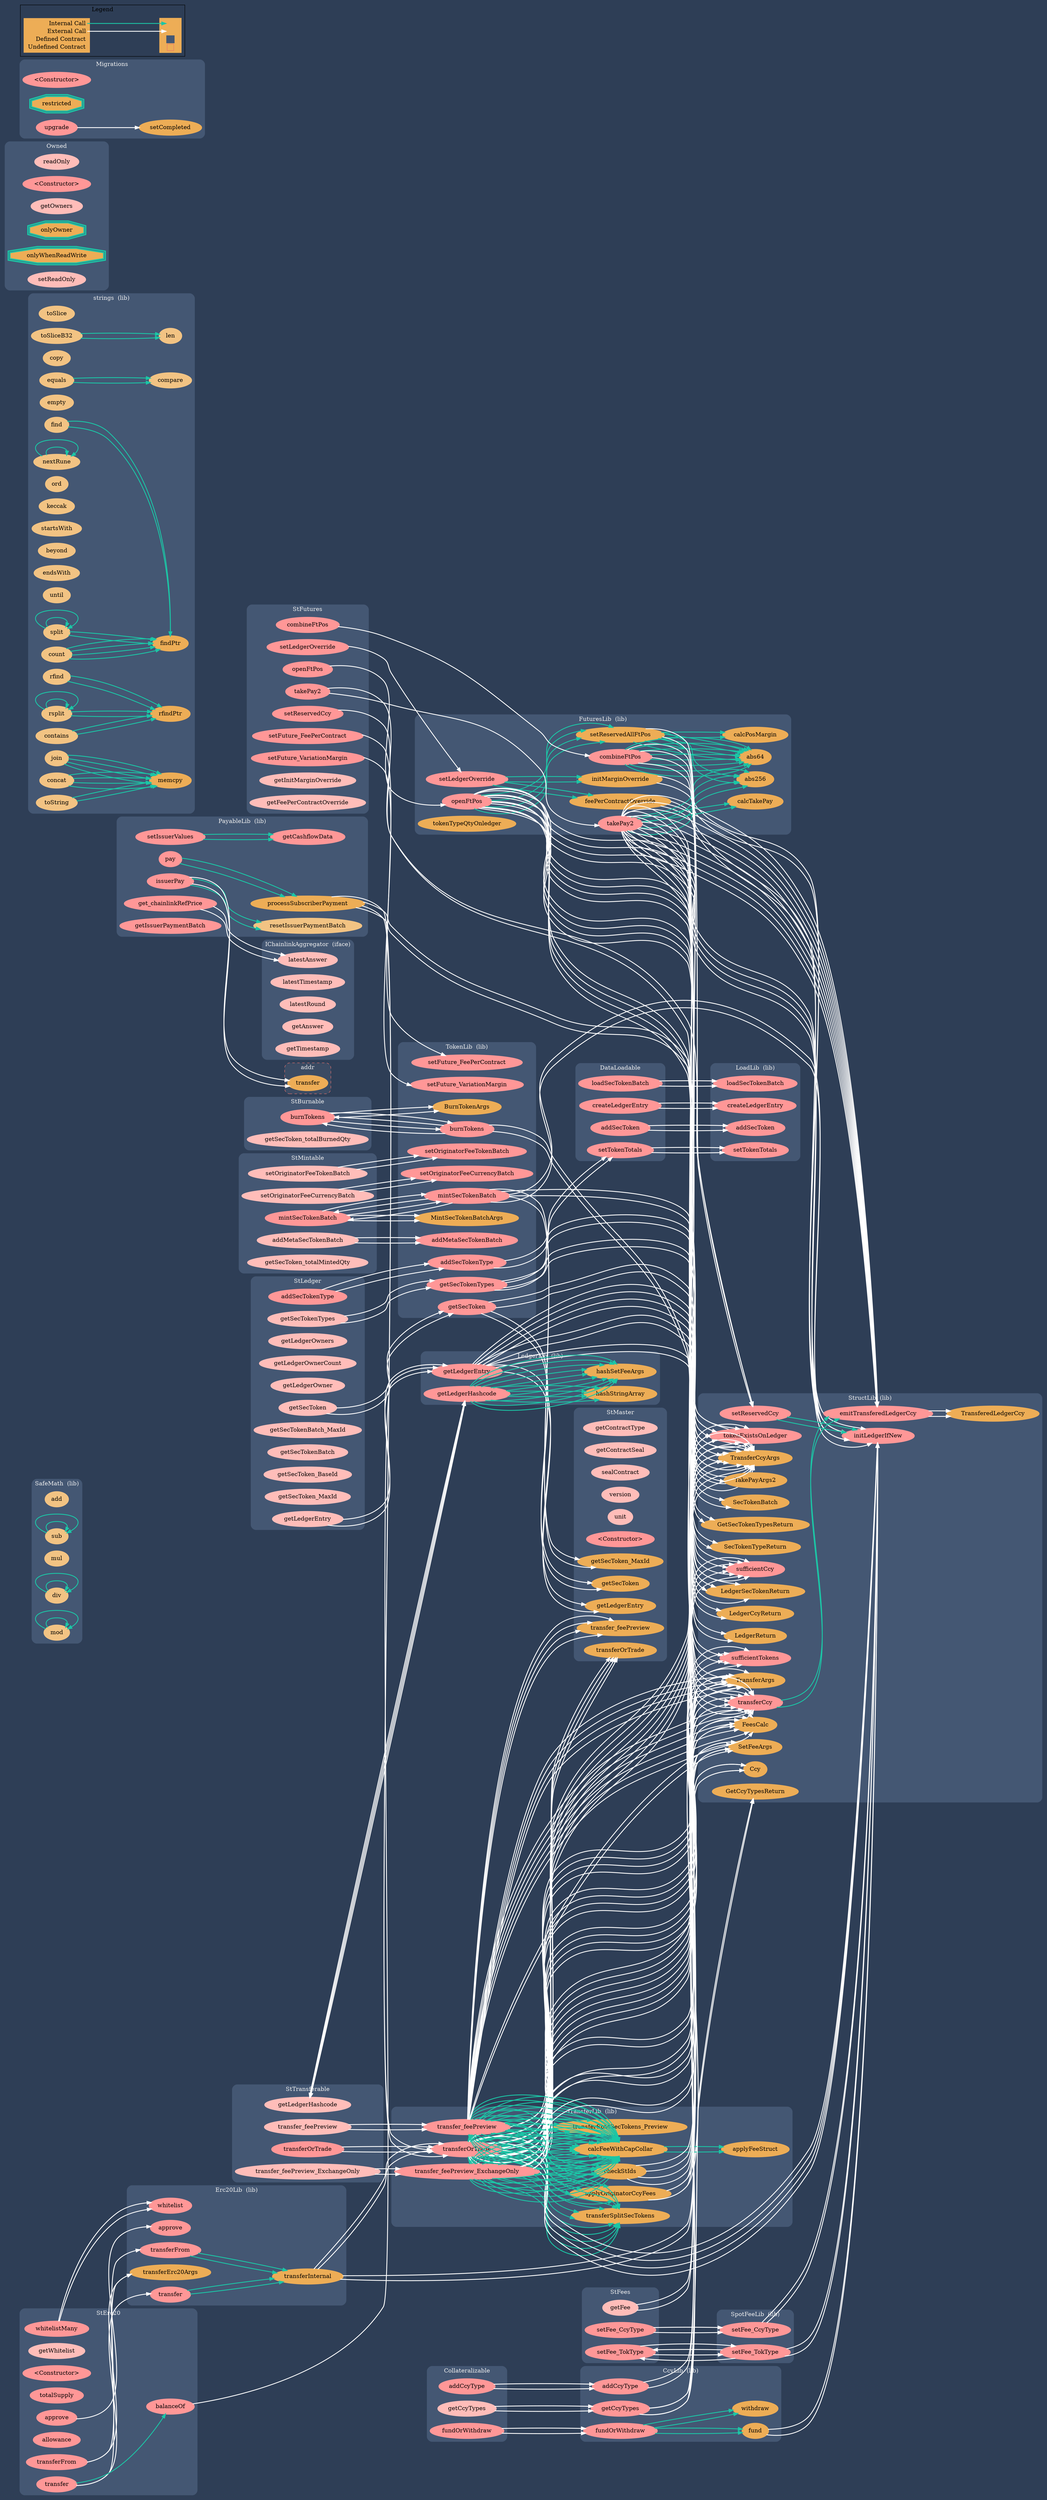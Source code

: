 digraph G {
  graph [ ratio = "auto", page = "100", compound =true, bgcolor = "#2e3e56" ];
  node [ style = "filled", fillcolor = "#edad56", color = "#edad56", penwidth =3 ];
  edge [ color = "#fcfcfc", penwidth =2, fontname = "helvetica Neue Ultra Light" ];
subgraph "clusterFuturesLib" {
  graph [ label = "FuturesLib  (lib)", color = "#445773", fontcolor = "#f0f0f0", style = "rounded", bgcolor = "#445773" ];
  "FuturesLib.setLedgerOverride" [ label = "setLedgerOverride", color = "#FF9797", fillcolor = "#FF9797" ];
  "FuturesLib.initMarginOverride" [ label = "initMarginOverride", color = "#edad56", fillcolor = "#edad56" ];
  "FuturesLib.feePerContractOverride" [ label = "feePerContractOverride", color = "#edad56", fillcolor = "#edad56" ];
  "FuturesLib.openFtPos" [ label = "openFtPos", color = "#FF9797", fillcolor = "#FF9797" ];
  "FuturesLib.takePay2" [ label = "takePay2", color = "#FF9797", fillcolor = "#FF9797" ];
  "FuturesLib.combineFtPos" [ label = "combineFtPos", color = "#FF9797", fillcolor = "#FF9797" ];
  "FuturesLib.calcTakePay" [ label = "calcTakePay", color = "#edad56", fillcolor = "#edad56" ];
  "FuturesLib.tokenTypeQtyOnledger" [ label = "tokenTypeQtyOnledger", color = "#edad56", fillcolor = "#edad56" ];
  "FuturesLib.setReservedAllFtPos" [ label = "setReservedAllFtPos", color = "#edad56", fillcolor = "#edad56" ];
  "FuturesLib.calcPosMargin" [ label = "calcPosMargin", color = "#edad56", fillcolor = "#edad56" ];
  "FuturesLib.abs256" [ label = "abs256", color = "#edad56", fillcolor = "#edad56" ];
  "FuturesLib.abs64" [ label = "abs64", color = "#edad56", fillcolor = "#edad56" ];
}

subgraph "clusterStFutures" {
  graph [ label = "StFutures", color = "#445773", fontcolor = "#f0f0f0", style = "rounded", bgcolor = "#445773" ];
  "StFutures.setLedgerOverride" [ label = "setLedgerOverride", color = "#FF9797", fillcolor = "#FF9797" ];
  "StFutures.openFtPos" [ label = "openFtPos", color = "#FF9797", fillcolor = "#FF9797" ];
  "StFutures.takePay2" [ label = "takePay2", color = "#FF9797", fillcolor = "#FF9797" ];
  "StFutures.combineFtPos" [ label = "combineFtPos", color = "#FF9797", fillcolor = "#FF9797" ];
  "StFutures.setFuture_VariationMargin" [ label = "setFuture_VariationMargin", color = "#FF9797", fillcolor = "#FF9797" ];
  "StFutures.setFuture_FeePerContract" [ label = "setFuture_FeePerContract", color = "#FF9797", fillcolor = "#FF9797" ];
  "StFutures.setReservedCcy" [ label = "setReservedCcy", color = "#FF9797", fillcolor = "#FF9797" ];
  "StFutures.getInitMarginOverride" [ label = "getInitMarginOverride", color = "#ffbdb9", fillcolor = "#ffbdb9" ];
  "StFutures.getFeePerContractOverride" [ label = "getFeePerContractOverride", color = "#ffbdb9", fillcolor = "#ffbdb9" ];
}

subgraph "clusterLoadLib" {
  graph [ label = "LoadLib  (lib)", color = "#445773", fontcolor = "#f0f0f0", style = "rounded", bgcolor = "#445773" ];
  "LoadLib.loadSecTokenBatch" [ label = "loadSecTokenBatch", color = "#FF9797", fillcolor = "#FF9797" ];
  "LoadLib.createLedgerEntry" [ label = "createLedgerEntry", color = "#FF9797", fillcolor = "#FF9797" ];
  "LoadLib.addSecToken" [ label = "addSecToken", color = "#FF9797", fillcolor = "#FF9797" ];
  "LoadLib.setTokenTotals" [ label = "setTokenTotals", color = "#FF9797", fillcolor = "#FF9797" ];
}

subgraph "clusterDataLoadable" {
  graph [ label = "DataLoadable", color = "#445773", fontcolor = "#f0f0f0", style = "rounded", bgcolor = "#445773" ];
  "DataLoadable.loadSecTokenBatch" [ label = "loadSecTokenBatch", color = "#FF9797", fillcolor = "#FF9797" ];
  "DataLoadable.createLedgerEntry" [ label = "createLedgerEntry", color = "#FF9797", fillcolor = "#FF9797" ];
  "DataLoadable.addSecToken" [ label = "addSecToken", color = "#FF9797", fillcolor = "#FF9797" ];
  "DataLoadable.setTokenTotals" [ label = "setTokenTotals", color = "#FF9797", fillcolor = "#FF9797" ];
}

subgraph "clusterSafeMath" {
  graph [ label = "SafeMath  (lib)", color = "#445773", fontcolor = "#f0f0f0", style = "rounded", bgcolor = "#445773" ];
  "SafeMath.add" [ label = "add", color = "#f2c383", fillcolor = "#f2c383" ];
  "SafeMath.sub" [ label = "sub", color = "#f2c383", fillcolor = "#f2c383" ];
  "SafeMath.mul" [ label = "mul", color = "#f2c383", fillcolor = "#f2c383" ];
  "SafeMath.div" [ label = "div", color = "#f2c383", fillcolor = "#f2c383" ];
  "SafeMath.mod" [ label = "mod", color = "#f2c383", fillcolor = "#f2c383" ];
}

subgraph "clusterIChainlinkAggregator" {
  graph [ label = "IChainlinkAggregator  (iface)", color = "#445773", fontcolor = "#f0f0f0", style = "rounded", bgcolor = "#445773" ];
  "IChainlinkAggregator.latestAnswer" [ label = "latestAnswer", color = "#ffbdb9", fillcolor = "#ffbdb9" ];
  "IChainlinkAggregator.latestTimestamp" [ label = "latestTimestamp", color = "#ffbdb9", fillcolor = "#ffbdb9" ];
  "IChainlinkAggregator.latestRound" [ label = "latestRound", color = "#ffbdb9", fillcolor = "#ffbdb9" ];
  "IChainlinkAggregator.getAnswer" [ label = "getAnswer", color = "#ffbdb9", fillcolor = "#ffbdb9" ];
  "IChainlinkAggregator.getTimestamp" [ label = "getTimestamp", color = "#ffbdb9", fillcolor = "#ffbdb9" ];
}

subgraph "clusterPayableLib" {
  graph [ label = "PayableLib  (lib)", color = "#445773", fontcolor = "#f0f0f0", style = "rounded", bgcolor = "#445773" ];
  "PayableLib.get_chainlinkRefPrice" [ label = "get_chainlinkRefPrice", color = "#FF9797", fillcolor = "#FF9797" ];
  "PayableLib.setIssuerValues" [ label = "setIssuerValues", color = "#FF9797", fillcolor = "#FF9797" ];
  "PayableLib.pay" [ label = "pay", color = "#FF9797", fillcolor = "#FF9797" ];
  "PayableLib.processSubscriberPayment" [ label = "processSubscriberPayment", color = "#edad56", fillcolor = "#edad56" ];
  "PayableLib.issuerPay" [ label = "issuerPay", color = "#FF9797", fillcolor = "#FF9797" ];
  "PayableLib.resetIssuerPaymentBatch" [ label = "resetIssuerPaymentBatch", color = "#f2c383", fillcolor = "#f2c383" ];
  "PayableLib.getCashflowData" [ label = "getCashflowData", color = "#FF9797", fillcolor = "#FF9797" ];
  "PayableLib.getIssuerPaymentBatch" [ label = "getIssuerPaymentBatch", color = "#FF9797", fillcolor = "#FF9797" ];
}

subgraph "clusterStPayable" {
  graph [ label = "StPayable", color = "#445773", fontcolor = "#f0f0f0", style = "rounded", bgcolor = "#445773" ];
}

subgraph "clusterErc20Lib" {
  graph [ label = "Erc20Lib  (lib)", color = "#445773", fontcolor = "#f0f0f0", style = "rounded", bgcolor = "#445773" ];
  "Erc20Lib.whitelist" [ label = "whitelist", color = "#FF9797", fillcolor = "#FF9797" ];
  "Erc20Lib.transfer" [ label = "transfer", color = "#FF9797", fillcolor = "#FF9797" ];
  "Erc20Lib.approve" [ label = "approve", color = "#FF9797", fillcolor = "#FF9797" ];
  "Erc20Lib.transferFrom" [ label = "transferFrom", color = "#FF9797", fillcolor = "#FF9797" ];
  "Erc20Lib.transferInternal" [ label = "transferInternal", color = "#edad56", fillcolor = "#edad56" ];
  "Erc20Lib.transferErc20Args" [ label = "transferErc20Args" ];
}

subgraph "clusterTransferLib" {
  graph [ label = "TransferLib  (lib)", color = "#445773", fontcolor = "#f0f0f0", style = "rounded", bgcolor = "#445773" ];
  "TransferLib.transferOrTrade" [ label = "transferOrTrade", color = "#FF9797", fillcolor = "#FF9797" ];
  "TransferLib.transfer_feePreview" [ label = "transfer_feePreview", color = "#FF9797", fillcolor = "#FF9797" ];
  "TransferLib.transfer_feePreview_ExchangeOnly" [ label = "transfer_feePreview_ExchangeOnly", color = "#FF9797", fillcolor = "#FF9797" ];
  "TransferLib.applyOriginatorCcyFees" [ label = "applyOriginatorCcyFees", color = "#edad56", fillcolor = "#edad56" ];
  "TransferLib.transferSplitSecTokens" [ label = "transferSplitSecTokens", color = "#edad56", fillcolor = "#edad56" ];
  "TransferLib.transferSplitSecTokens_Preview" [ label = "transferSplitSecTokens_Preview", color = "#edad56", fillcolor = "#edad56" ];
  "TransferLib.calcFeeWithCapCollar" [ label = "calcFeeWithCapCollar", color = "#edad56", fillcolor = "#edad56" ];
  "TransferLib.applyFeeStruct" [ label = "applyFeeStruct", color = "#edad56", fillcolor = "#edad56" ];
  "TransferLib.checkStIds" [ label = "checkStIds", color = "#edad56", fillcolor = "#edad56" ];
}

subgraph "clusterStErc20" {
  graph [ label = "StErc20", color = "#445773", fontcolor = "#f0f0f0", style = "rounded", bgcolor = "#445773" ];
  "StErc20.whitelistMany" [ label = "whitelistMany", color = "#FF9797", fillcolor = "#FF9797" ];
  "StErc20.getWhitelist" [ label = "getWhitelist", color = "#ffbdb9", fillcolor = "#ffbdb9" ];
  "StErc20.<Constructor>" [ label = "<Constructor>", color = "#FF9797", fillcolor = "#FF9797" ];
  "StErc20.totalSupply" [ label = "totalSupply", color = "#FF9797", fillcolor = "#FF9797" ];
  "StErc20.balanceOf" [ label = "balanceOf", color = "#FF9797", fillcolor = "#FF9797" ];
  "StErc20.transfer" [ label = "transfer", color = "#FF9797", fillcolor = "#FF9797" ];
  "StErc20.allowance" [ label = "allowance", color = "#FF9797", fillcolor = "#FF9797" ];
  "StErc20.approve" [ label = "approve", color = "#FF9797", fillcolor = "#FF9797" ];
  "StErc20.transferFrom" [ label = "transferFrom", color = "#FF9797", fillcolor = "#FF9797" ];
}

subgraph "clusterStFees" {
  graph [ label = "StFees", color = "#445773", fontcolor = "#f0f0f0", style = "rounded", bgcolor = "#445773" ];
  "StFees.getFee" [ label = "getFee", color = "#ffbdb9", fillcolor = "#ffbdb9" ];
  "StFees.setFee_TokType" [ label = "setFee_TokType", color = "#FF9797", fillcolor = "#FF9797" ];
  "StFees.setFee_CcyType" [ label = "setFee_CcyType", color = "#FF9797", fillcolor = "#FF9797" ];
}

subgraph "clusterStTransferable" {
  graph [ label = "StTransferable", color = "#445773", fontcolor = "#f0f0f0", style = "rounded", bgcolor = "#445773" ];
  "StTransferable.getLedgerHashcode" [ label = "getLedgerHashcode", color = "#ffbdb9", fillcolor = "#ffbdb9" ];
  "StTransferable.transferOrTrade" [ label = "transferOrTrade", color = "#FF9797", fillcolor = "#FF9797" ];
  "StTransferable.transfer_feePreview_ExchangeOnly" [ label = "transfer_feePreview_ExchangeOnly", color = "#ffbdb9", fillcolor = "#ffbdb9" ];
  "StTransferable.transfer_feePreview" [ label = "transfer_feePreview", color = "#ffbdb9", fillcolor = "#ffbdb9" ];
}

subgraph "clusterStBurnable" {
  graph [ label = "StBurnable", color = "#445773", fontcolor = "#f0f0f0", style = "rounded", bgcolor = "#445773" ];
  "StBurnable.burnTokens" [ label = "burnTokens", color = "#FF9797", fillcolor = "#FF9797" ];
  "StBurnable.getSecToken_totalBurnedQty" [ label = "getSecToken_totalBurnedQty", color = "#ffbdb9", fillcolor = "#ffbdb9" ];
}

subgraph "clusterStMintable" {
  graph [ label = "StMintable", color = "#445773", fontcolor = "#f0f0f0", style = "rounded", bgcolor = "#445773" ];
  "StMintable.mintSecTokenBatch" [ label = "mintSecTokenBatch", color = "#FF9797", fillcolor = "#FF9797" ];
  "StMintable.addMetaSecTokenBatch" [ label = "addMetaSecTokenBatch", color = "#ffbdb9", fillcolor = "#ffbdb9" ];
  "StMintable.setOriginatorFeeTokenBatch" [ label = "setOriginatorFeeTokenBatch", color = "#ffbdb9", fillcolor = "#ffbdb9" ];
  "StMintable.setOriginatorFeeCurrencyBatch" [ label = "setOriginatorFeeCurrencyBatch", color = "#ffbdb9", fillcolor = "#ffbdb9" ];
  "StMintable.getSecToken_totalMintedQty" [ label = "getSecToken_totalMintedQty", color = "#ffbdb9", fillcolor = "#ffbdb9" ];
}

subgraph "clusterCcyLib" {
  graph [ label = "CcyLib  (lib)", color = "#445773", fontcolor = "#f0f0f0", style = "rounded", bgcolor = "#445773" ];
  "CcyLib.addCcyType" [ label = "addCcyType", color = "#FF9797", fillcolor = "#FF9797" ];
  "CcyLib.getCcyTypes" [ label = "getCcyTypes", color = "#FF9797", fillcolor = "#FF9797" ];
  "CcyLib.fundOrWithdraw" [ label = "fundOrWithdraw", color = "#FF9797", fillcolor = "#FF9797" ];
  "CcyLib.fund" [ label = "fund", color = "#edad56", fillcolor = "#edad56" ];
  "CcyLib.withdraw" [ label = "withdraw", color = "#edad56", fillcolor = "#edad56" ];
}

subgraph "clusterstrings" {
  graph [ label = "strings  (lib)", color = "#445773", fontcolor = "#f0f0f0", style = "rounded", bgcolor = "#445773" ];
  "strings.memcpy" [ label = "memcpy", color = "#edad56", fillcolor = "#edad56" ];
  "strings.toSlice" [ label = "toSlice", color = "#f2c383", fillcolor = "#f2c383" ];
  "strings.len" [ label = "len", color = "#f2c383", fillcolor = "#f2c383" ];
  "strings.toSliceB32" [ label = "toSliceB32", color = "#f2c383", fillcolor = "#f2c383" ];
  "strings.copy" [ label = "copy", color = "#f2c383", fillcolor = "#f2c383" ];
  "strings.toString" [ label = "toString", color = "#f2c383", fillcolor = "#f2c383" ];
  "strings.empty" [ label = "empty", color = "#f2c383", fillcolor = "#f2c383" ];
  "strings.compare" [ label = "compare", color = "#f2c383", fillcolor = "#f2c383" ];
  "strings.equals" [ label = "equals", color = "#f2c383", fillcolor = "#f2c383" ];
  "strings.nextRune" [ label = "nextRune", color = "#f2c383", fillcolor = "#f2c383" ];
  "strings.ord" [ label = "ord", color = "#f2c383", fillcolor = "#f2c383" ];
  "strings.keccak" [ label = "keccak", color = "#f2c383", fillcolor = "#f2c383" ];
  "strings.startsWith" [ label = "startsWith", color = "#f2c383", fillcolor = "#f2c383" ];
  "strings.beyond" [ label = "beyond", color = "#f2c383", fillcolor = "#f2c383" ];
  "strings.endsWith" [ label = "endsWith", color = "#f2c383", fillcolor = "#f2c383" ];
  "strings.until" [ label = "until", color = "#f2c383", fillcolor = "#f2c383" ];
  "strings.findPtr" [ label = "findPtr", color = "#edad56", fillcolor = "#edad56" ];
  "strings.rfindPtr" [ label = "rfindPtr", color = "#edad56", fillcolor = "#edad56" ];
  "strings.find" [ label = "find", color = "#f2c383", fillcolor = "#f2c383" ];
  "strings.rfind" [ label = "rfind", color = "#f2c383", fillcolor = "#f2c383" ];
  "strings.split" [ label = "split", color = "#f2c383", fillcolor = "#f2c383" ];
  "strings.rsplit" [ label = "rsplit", color = "#f2c383", fillcolor = "#f2c383" ];
  "strings.count" [ label = "count", color = "#f2c383", fillcolor = "#f2c383" ];
  "strings.contains" [ label = "contains", color = "#f2c383", fillcolor = "#f2c383" ];
  "strings.concat" [ label = "concat", color = "#f2c383", fillcolor = "#f2c383" ];
  "strings.join" [ label = "join", color = "#f2c383", fillcolor = "#f2c383" ];
}

subgraph "clusterSpotFeeLib" {
  graph [ label = "SpotFeeLib  (lib)", color = "#445773", fontcolor = "#f0f0f0", style = "rounded", bgcolor = "#445773" ];
  "SpotFeeLib.setFee_TokType" [ label = "setFee_TokType", color = "#FF9797", fillcolor = "#FF9797" ];
  "SpotFeeLib.setFee_CcyType" [ label = "setFee_CcyType", color = "#FF9797", fillcolor = "#FF9797" ];
}

subgraph "clusterTokenLib" {
  graph [ label = "TokenLib  (lib)", color = "#445773", fontcolor = "#f0f0f0", style = "rounded", bgcolor = "#445773" ];
  "TokenLib.addSecTokenType" [ label = "addSecTokenType", color = "#FF9797", fillcolor = "#FF9797" ];
  "TokenLib.setFuture_FeePerContract" [ label = "setFuture_FeePerContract", color = "#FF9797", fillcolor = "#FF9797" ];
  "TokenLib.setFuture_VariationMargin" [ label = "setFuture_VariationMargin", color = "#FF9797", fillcolor = "#FF9797" ];
  "TokenLib.getSecTokenTypes" [ label = "getSecTokenTypes", color = "#FF9797", fillcolor = "#FF9797" ];
  "TokenLib.mintSecTokenBatch" [ label = "mintSecTokenBatch", color = "#FF9797", fillcolor = "#FF9797" ];
  "TokenLib.burnTokens" [ label = "burnTokens", color = "#FF9797", fillcolor = "#FF9797" ];
  "TokenLib.getSecToken" [ label = "getSecToken", color = "#FF9797", fillcolor = "#FF9797" ];
  "TokenLib.addMetaSecTokenBatch" [ label = "addMetaSecTokenBatch", color = "#FF9797", fillcolor = "#FF9797" ];
  "TokenLib.setOriginatorFeeTokenBatch" [ label = "setOriginatorFeeTokenBatch", color = "#FF9797", fillcolor = "#FF9797" ];
  "TokenLib.setOriginatorFeeCurrencyBatch" [ label = "setOriginatorFeeCurrencyBatch", color = "#FF9797", fillcolor = "#FF9797" ];
  "TokenLib.BurnTokenArgs" [ label = "BurnTokenArgs" ];
  "TokenLib.MintSecTokenBatchArgs" [ label = "MintSecTokenBatchArgs" ];
}

subgraph "clusterLedgerLib" {
  graph [ label = "LedgerLib  (lib)", color = "#445773", fontcolor = "#f0f0f0", style = "rounded", bgcolor = "#445773" ];
  "LedgerLib.getLedgerEntry" [ label = "getLedgerEntry", color = "#FF9797", fillcolor = "#FF9797" ];
  "LedgerLib.getLedgerHashcode" [ label = "getLedgerHashcode", color = "#FF9797", fillcolor = "#FF9797" ];
  "LedgerLib.hashStringArray" [ label = "hashStringArray", color = "#edad56", fillcolor = "#edad56" ];
  "LedgerLib.hashSetFeeArgs" [ label = "hashSetFeeArgs", color = "#edad56", fillcolor = "#edad56" ];
}

subgraph "clusterStructLib" {
  graph [ label = "StructLib  (lib)", color = "#445773", fontcolor = "#f0f0f0", style = "rounded", bgcolor = "#445773" ];
  "StructLib.transferCcy" [ label = "transferCcy", color = "#FF9797", fillcolor = "#FF9797" ];
  "StructLib.emitTransferedLedgerCcy" [ label = "emitTransferedLedgerCcy", color = "#FF9797", fillcolor = "#FF9797" ];
  "StructLib.setReservedCcy" [ label = "setReservedCcy", color = "#FF9797", fillcolor = "#FF9797" ];
  "StructLib.initLedgerIfNew" [ label = "initLedgerIfNew", color = "#FF9797", fillcolor = "#FF9797" ];
  "StructLib.sufficientTokens" [ label = "sufficientTokens", color = "#FF9797", fillcolor = "#FF9797" ];
  "StructLib.sufficientCcy" [ label = "sufficientCcy", color = "#FF9797", fillcolor = "#FF9797" ];
  "StructLib.tokenExistsOnLedger" [ label = "tokenExistsOnLedger", color = "#FF9797", fillcolor = "#FF9797" ];
  "StructLib.TransferCcyArgs" [ label = "TransferCcyArgs" ];
  "StructLib.TakePayArgs2" [ label = "TakePayArgs2" ];
  "StructLib.TransferArgs" [ label = "TransferArgs" ];
  "StructLib.FeesCalc" [ label = "FeesCalc" ];
  "StructLib.SetFeeArgs" [ label = "SetFeeArgs" ];
  "StructLib.Ccy" [ label = "Ccy" ];
  "StructLib.GetCcyTypesReturn" [ label = "GetCcyTypesReturn" ];
  "StructLib.SecTokenTypeReturn" [ label = "SecTokenTypeReturn" ];
  "StructLib.GetSecTokenTypesReturn" [ label = "GetSecTokenTypesReturn" ];
  "StructLib.SecTokenBatch" [ label = "SecTokenBatch" ];
  "StructLib.LedgerSecTokenReturn" [ label = "LedgerSecTokenReturn" ];
  "StructLib.LedgerCcyReturn" [ label = "LedgerCcyReturn" ];
  "StructLib.LedgerReturn" [ label = "LedgerReturn" ];
  "StructLib.TransferedLedgerCcy" [ label = "TransferedLedgerCcy" ];
}

subgraph "clusterStLedger" {
  graph [ label = "StLedger", color = "#445773", fontcolor = "#f0f0f0", style = "rounded", bgcolor = "#445773" ];
  "StLedger.addSecTokenType" [ label = "addSecTokenType", color = "#FF9797", fillcolor = "#FF9797" ];
  "StLedger.getSecTokenTypes" [ label = "getSecTokenTypes", color = "#ffbdb9", fillcolor = "#ffbdb9" ];
  "StLedger.getLedgerOwners" [ label = "getLedgerOwners", color = "#ffbdb9", fillcolor = "#ffbdb9" ];
  "StLedger.getLedgerOwnerCount" [ label = "getLedgerOwnerCount", color = "#ffbdb9", fillcolor = "#ffbdb9" ];
  "StLedger.getLedgerOwner" [ label = "getLedgerOwner", color = "#ffbdb9", fillcolor = "#ffbdb9" ];
  "StLedger.getLedgerEntry" [ label = "getLedgerEntry", color = "#ffbdb9", fillcolor = "#ffbdb9" ];
  "StLedger.getSecTokenBatch_MaxId" [ label = "getSecTokenBatch_MaxId", color = "#ffbdb9", fillcolor = "#ffbdb9" ];
  "StLedger.getSecTokenBatch" [ label = "getSecTokenBatch", color = "#ffbdb9", fillcolor = "#ffbdb9" ];
  "StLedger.getSecToken_BaseId" [ label = "getSecToken_BaseId", color = "#ffbdb9", fillcolor = "#ffbdb9" ];
  "StLedger.getSecToken_MaxId" [ label = "getSecToken_MaxId", color = "#ffbdb9", fillcolor = "#ffbdb9" ];
  "StLedger.getSecToken" [ label = "getSecToken", color = "#ffbdb9", fillcolor = "#ffbdb9" ];
}

subgraph "clusterOwned" {
  graph [ label = "Owned", color = "#445773", fontcolor = "#f0f0f0", style = "rounded", bgcolor = "#445773" ];
  "Owned.readOnly" [ label = "readOnly", color = "#ffbdb9", fillcolor = "#ffbdb9" ];
  "Owned.<Constructor>" [ label = "<Constructor>", color = "#FF9797", fillcolor = "#FF9797" ];
  "Owned.getOwners" [ label = "getOwners", color = "#ffbdb9", fillcolor = "#ffbdb9" ];
  "Owned.onlyOwner" [ label = "onlyOwner", color = "#1bc6a6", shape =doubleoctagon ];
  "Owned.onlyWhenReadWrite" [ label = "onlyWhenReadWrite", color = "#1bc6a6", shape =doubleoctagon ];
  "Owned.setReadOnly" [ label = "setReadOnly", color = "#ffbdb9", fillcolor = "#ffbdb9" ];
}

subgraph "clusterCollateralizable" {
  graph [ label = "Collateralizable", color = "#445773", fontcolor = "#f0f0f0", style = "rounded", bgcolor = "#445773" ];
  "Collateralizable.addCcyType" [ label = "addCcyType", color = "#FF9797", fillcolor = "#FF9797" ];
  "Collateralizable.getCcyTypes" [ label = "getCcyTypes", color = "#ffbdb9", fillcolor = "#ffbdb9" ];
  "Collateralizable.fundOrWithdraw" [ label = "fundOrWithdraw", color = "#FF9797", fillcolor = "#FF9797" ];
}

subgraph "clusterStMaster" {
  graph [ label = "StMaster", color = "#445773", fontcolor = "#f0f0f0", style = "rounded", bgcolor = "#445773" ];
  "StMaster.getContractType" [ label = "getContractType", color = "#ffbdb9", fillcolor = "#ffbdb9" ];
  "StMaster.getContractSeal" [ label = "getContractSeal", color = "#ffbdb9", fillcolor = "#ffbdb9" ];
  "StMaster.sealContract" [ label = "sealContract", color = "#ffbdb9", fillcolor = "#ffbdb9" ];
  "StMaster.version" [ label = "version", color = "#ffbdb9", fillcolor = "#ffbdb9" ];
  "StMaster.unit" [ label = "unit", color = "#ffbdb9", fillcolor = "#ffbdb9" ];
  "StMaster.<Constructor>" [ label = "<Constructor>", color = "#FF9797", fillcolor = "#FF9797" ];
  "StMaster.transferOrTrade" [ label = "transferOrTrade" ];
  "StMaster.transfer_feePreview" [ label = "transfer_feePreview" ];
  "StMaster.getSecToken_MaxId" [ label = "getSecToken_MaxId" ];
  "StMaster.getSecToken" [ label = "getSecToken" ];
  "StMaster.getLedgerEntry" [ label = "getLedgerEntry" ];
}

subgraph "clusterMigrations" {
  graph [ label = "Migrations", color = "#445773", fontcolor = "#f0f0f0", style = "rounded", bgcolor = "#445773" ];
  "Migrations.<Constructor>" [ label = "<Constructor>", color = "#FF9797", fillcolor = "#FF9797" ];
  "Migrations.restricted" [ label = "restricted", color = "#1bc6a6", shape =doubleoctagon ];
  "Migrations.setCompleted" [ label = "setCompleted" ];
  "Migrations.upgrade" [ label = "upgrade", color = "#FF9797", fillcolor = "#FF9797" ];
}

subgraph "clusteraddr" {
  graph [ label = "addr", color = "#e8726d", fontcolor = "#f0f0f0", style = "rounded,dashed", bgcolor = "#3b4b63" ];
  "addr.transfer" [ label = "transfer" ];
}

  "FuturesLib.setLedgerOverride";
  "FuturesLib.initMarginOverride";
  "FuturesLib.feePerContractOverride";
  "StructLib.initLedgerIfNew";
  "FuturesLib.openFtPos";
  "StructLib.sufficientCcy";
  "StructLib.transferCcy";
  "StructLib.TransferCcyArgs";
  "FuturesLib.setReservedAllFtPos";
  "FuturesLib.takePay2";
  "FuturesLib.calcTakePay";
  "FuturesLib.abs256";
  "StructLib.emitTransferedLedgerCcy";
  "FuturesLib.combineFtPos";
  "StructLib.tokenExistsOnLedger";
  "FuturesLib.abs64";
  "FuturesLib.calcPosMargin";
  "StructLib.setReservedCcy";
  "StFutures.setLedgerOverride";
  "StFutures.openFtPos";
  "StFutures.takePay2";
  "StructLib.TakePayArgs2";
  "StFutures.combineFtPos";
  "StFutures.setFuture_VariationMargin";
  "TokenLib.setFuture_VariationMargin";
  "StFutures.setFuture_FeePerContract";
  "TokenLib.setFuture_FeePerContract";
  "StFutures.setReservedCcy";
  "DataLoadable.loadSecTokenBatch";
  "LoadLib.loadSecTokenBatch";
  "DataLoadable.createLedgerEntry";
  "LoadLib.createLedgerEntry";
  "DataLoadable.addSecToken";
  "LoadLib.addSecToken";
  "DataLoadable.setTokenTotals";
  "LoadLib.setTokenTotals";
  "SafeMath.sub";
  "SafeMath.div";
  "SafeMath.mod";
  "PayableLib.get_chainlinkRefPrice";
  "IChainlinkAggregator.latestAnswer";
  "PayableLib.setIssuerValues";
  "PayableLib.getCashflowData";
  "PayableLib.pay";
  "PayableLib.processSubscriberPayment";
  "StructLib.TransferArgs";
  "TransferLib.transferOrTrade";
  "PayableLib.issuerPay";
  "addr.transfer";
  "PayableLib.resetIssuerPaymentBatch";
  "Erc20Lib.transfer";
  "Erc20Lib.transferInternal";
  "Erc20Lib.transferFrom";
  "StMaster.transferOrTrade";
  "TransferLib.checkStIds";
  "StructLib.FeesCalc";
  "TransferLib.calcFeeWithCapCollar";
  "StructLib.SetFeeArgs";
  "TransferLib.transferSplitSecTokens_Preview";
  "StructLib.sufficientTokens";
  "TransferLib.applyOriginatorCcyFees";
  "TransferLib.transferSplitSecTokens";
  "TransferLib.transfer_feePreview";
  "StMaster.transfer_feePreview";
  "TransferLib.transfer_feePreview_ExchangeOnly";
  "TransferLib.applyFeeStruct";
  "StErc20.whitelistMany";
  "Erc20Lib.whitelist";
  "StErc20.balanceOf";
  "LedgerLib.getLedgerEntry";
  "StErc20.transfer";
  "Erc20Lib.transferErc20Args";
  "StErc20.approve";
  "Erc20Lib.approve";
  "StErc20.transferFrom";
  "StFees.getFee";
  "StFees.setFee_TokType";
  "SpotFeeLib.setFee_TokType";
  "StFees.setFee_CcyType";
  "SpotFeeLib.setFee_CcyType";
  "StTransferable.getLedgerHashcode";
  "LedgerLib.getLedgerHashcode";
  "StTransferable.transferOrTrade";
  "StTransferable.transfer_feePreview_ExchangeOnly";
  "StTransferable.transfer_feePreview";
  "StBurnable.burnTokens";
  "TokenLib.burnTokens";
  "TokenLib.BurnTokenArgs";
  "StMintable.mintSecTokenBatch";
  "TokenLib.MintSecTokenBatchArgs";
  "TokenLib.mintSecTokenBatch";
  "StMintable.addMetaSecTokenBatch";
  "TokenLib.addMetaSecTokenBatch";
  "StMintable.setOriginatorFeeTokenBatch";
  "TokenLib.setOriginatorFeeTokenBatch";
  "StMintable.setOriginatorFeeCurrencyBatch";
  "TokenLib.setOriginatorFeeCurrencyBatch";
  "CcyLib.addCcyType";
  "StructLib.Ccy";
  "CcyLib.getCcyTypes";
  "StructLib.GetCcyTypesReturn";
  "CcyLib.fundOrWithdraw";
  "CcyLib.fund";
  "CcyLib.withdraw";
  "strings.toSliceB32";
  "strings.len";
  "strings.toString";
  "strings.memcpy";
  "strings.equals";
  "strings.compare";
  "strings.nextRune";
  "strings.find";
  "strings.findPtr";
  "strings.rfind";
  "strings.rfindPtr";
  "strings.split";
  "strings.rsplit";
  "strings.count";
  "strings.contains";
  "strings.concat";
  "strings.join";
  "TokenLib.addSecTokenType";
  "TokenLib.getSecTokenTypes";
  "StructLib.SecTokenTypeReturn";
  "StructLib.GetSecTokenTypesReturn";
  "StructLib.SecTokenBatch";
  "StMaster.getSecToken_MaxId";
  "TokenLib.getSecToken";
  "StMaster.getSecToken";
  "StructLib.LedgerSecTokenReturn";
  "StMaster.getLedgerEntry";
  "StructLib.LedgerCcyReturn";
  "StructLib.LedgerReturn";
  "LedgerLib.hashSetFeeArgs";
  "LedgerLib.hashStringArray";
  "StructLib.TransferedLedgerCcy";
  "StLedger.addSecTokenType";
  "StLedger.getSecTokenTypes";
  "StLedger.getLedgerEntry";
  "StLedger.getSecToken";
  "Collateralizable.addCcyType";
  "Collateralizable.getCcyTypes";
  "Collateralizable.fundOrWithdraw";
  "Migrations.upgrade";
  "Migrations.setCompleted";
  "FuturesLib.setLedgerOverride" -> "FuturesLib.initMarginOverride" [ color = "#1bc6a6" ];
  "FuturesLib.setLedgerOverride" -> "FuturesLib.feePerContractOverride" [ color = "#1bc6a6" ];
  "FuturesLib.initMarginOverride" -> "StructLib.initLedgerIfNew" [ color = "white" ];
  "FuturesLib.feePerContractOverride" -> "StructLib.initLedgerIfNew" [ color = "white" ];
  "FuturesLib.openFtPos" -> "StructLib.sufficientCcy" [ color = "white" ];
  "FuturesLib.openFtPos" -> "StructLib.sufficientCcy" [ color = "white" ];
  "FuturesLib.openFtPos" -> "StructLib.transferCcy" [ color = "white" ];
  "FuturesLib.openFtPos" -> "StructLib.TransferCcyArgs" [ color = "white" ];
  "FuturesLib.openFtPos" -> "StructLib.transferCcy" [ color = "white" ];
  "FuturesLib.openFtPos" -> "StructLib.TransferCcyArgs" [ color = "white" ];
  "FuturesLib.openFtPos" -> "StructLib.initLedgerIfNew" [ color = "white" ];
  "FuturesLib.openFtPos" -> "StructLib.initLedgerIfNew" [ color = "white" ];
  "FuturesLib.openFtPos" -> "FuturesLib.setReservedAllFtPos" [ color = "#1bc6a6" ];
  "FuturesLib.openFtPos" -> "FuturesLib.setReservedAllFtPos" [ color = "#1bc6a6" ];
  "FuturesLib.takePay2" -> "FuturesLib.calcTakePay" [ color = "#1bc6a6" ];
  "FuturesLib.takePay2" -> "FuturesLib.abs256" [ color = "#1bc6a6" ];
  "FuturesLib.takePay2" -> "StructLib.emitTransferedLedgerCcy" [ color = "white" ];
  "FuturesLib.takePay2" -> "StructLib.TransferCcyArgs" [ color = "white" ];
  "FuturesLib.takePay2" -> "StructLib.emitTransferedLedgerCcy" [ color = "white" ];
  "FuturesLib.takePay2" -> "StructLib.TransferCcyArgs" [ color = "white" ];
  "FuturesLib.takePay2" -> "FuturesLib.abs256" [ color = "#1bc6a6" ];
  "FuturesLib.takePay2" -> "StructLib.emitTransferedLedgerCcy" [ color = "white" ];
  "FuturesLib.takePay2" -> "StructLib.TransferCcyArgs" [ color = "white" ];
  "FuturesLib.takePay2" -> "StructLib.emitTransferedLedgerCcy" [ color = "white" ];
  "FuturesLib.takePay2" -> "StructLib.TransferCcyArgs" [ color = "white" ];
  "FuturesLib.takePay2" -> "StructLib.emitTransferedLedgerCcy" [ color = "white" ];
  "FuturesLib.takePay2" -> "StructLib.TransferCcyArgs" [ color = "white" ];
  "FuturesLib.combineFtPos" -> "StructLib.tokenExistsOnLedger" [ color = "white" ];
  "FuturesLib.combineFtPos" -> "FuturesLib.abs64" [ color = "#1bc6a6" ];
  "FuturesLib.combineFtPos" -> "FuturesLib.abs64" [ color = "#1bc6a6" ];
  "FuturesLib.combineFtPos" -> "StructLib.tokenExistsOnLedger" [ color = "white" ];
  "FuturesLib.combineFtPos" -> "FuturesLib.abs64" [ color = "#1bc6a6" ];
  "FuturesLib.combineFtPos" -> "FuturesLib.abs64" [ color = "#1bc6a6" ];
  "FuturesLib.setReservedAllFtPos" -> "FuturesLib.abs64" [ color = "#1bc6a6" ];
  "FuturesLib.setReservedAllFtPos" -> "FuturesLib.abs64" [ color = "#1bc6a6" ];
  "FuturesLib.setReservedAllFtPos" -> "FuturesLib.calcPosMargin" [ color = "#1bc6a6" ];
  "FuturesLib.setReservedAllFtPos" -> "FuturesLib.abs256" [ color = "#1bc6a6" ];
  "FuturesLib.setReservedAllFtPos" -> "StructLib.setReservedCcy" [ color = "white" ];
  "StFutures.setLedgerOverride" -> "FuturesLib.setLedgerOverride" [ color = "white" ];
  "StFutures.openFtPos" -> "FuturesLib.openFtPos" [ color = "white" ];
  "StFutures.takePay2" -> "FuturesLib.takePay2" [ color = "white" ];
  "StFutures.takePay2" -> "StructLib.TakePayArgs2" [ color = "white" ];
  "StFutures.combineFtPos" -> "FuturesLib.combineFtPos" [ color = "white" ];
  "StFutures.setFuture_VariationMargin" -> "TokenLib.setFuture_VariationMargin" [ color = "white" ];
  "StFutures.setFuture_FeePerContract" -> "TokenLib.setFuture_FeePerContract" [ color = "white" ];
  "StFutures.setReservedCcy" -> "StructLib.setReservedCcy" [ color = "white" ];
  "DataLoadable.loadSecTokenBatch" -> "LoadLib.loadSecTokenBatch" [ color = "white" ];
  "DataLoadable.createLedgerEntry" -> "LoadLib.createLedgerEntry" [ color = "white" ];
  "DataLoadable.addSecToken" -> "LoadLib.addSecToken" [ color = "white" ];
  "DataLoadable.setTokenTotals" -> "LoadLib.setTokenTotals" [ color = "white" ];
  "SafeMath.sub" -> "SafeMath.sub" [ color = "#1bc6a6" ];
  "SafeMath.div" -> "SafeMath.div" [ color = "#1bc6a6" ];
  "SafeMath.mod" -> "SafeMath.mod" [ color = "#1bc6a6" ];
  "PayableLib.get_chainlinkRefPrice" -> "IChainlinkAggregator.latestAnswer" [ color = "white" ];
  "PayableLib.setIssuerValues" -> "PayableLib.getCashflowData" [ color = "#1bc6a6" ];
  "PayableLib.pay" -> "PayableLib.processSubscriberPayment" [ color = "#1bc6a6" ];
  "PayableLib.processSubscriberPayment" -> "StructLib.TransferArgs" [ color = "white" ];
  "PayableLib.processSubscriberPayment" -> "TransferLib.transferOrTrade" [ color = "white" ];
  "PayableLib.issuerPay" -> "addr.transfer" [ color = "white" ];
  "PayableLib.issuerPay" -> "PayableLib.resetIssuerPaymentBatch" [ color = "#1bc6a6" ];
  "Erc20Lib.transfer" -> "Erc20Lib.transferInternal" [ color = "#1bc6a6" ];
  "Erc20Lib.transferFrom" -> "Erc20Lib.transferInternal" [ color = "#1bc6a6" ];
  "Erc20Lib.transferInternal" -> "StructLib.TransferArgs" [ color = "white" ];
  "Erc20Lib.transferInternal" -> "TransferLib.transferOrTrade" [ color = "white" ];
  "TransferLib.transferOrTrade" -> "StMaster.transferOrTrade" [ color = "white" ];
  "TransferLib.transferOrTrade" -> "StructLib.TransferArgs" [ color = "white" ];
  "TransferLib.transferOrTrade" -> "StMaster.transferOrTrade" [ color = "white" ];
  "TransferLib.transferOrTrade" -> "StructLib.TransferArgs" [ color = "white" ];
  "TransferLib.transferOrTrade" -> "TransferLib.checkStIds" [ color = "#1bc6a6" ];
  "TransferLib.transferOrTrade" -> "StructLib.initLedgerIfNew" [ color = "white" ];
  "TransferLib.transferOrTrade" -> "StructLib.initLedgerIfNew" [ color = "white" ];
  "TransferLib.transferOrTrade" -> "StructLib.FeesCalc" [ color = "white" ];
  "TransferLib.transferOrTrade" -> "TransferLib.calcFeeWithCapCollar" [ color = "#1bc6a6" ];
  "TransferLib.transferOrTrade" -> "TransferLib.calcFeeWithCapCollar" [ color = "#1bc6a6" ];
  "TransferLib.transferOrTrade" -> "TransferLib.calcFeeWithCapCollar" [ color = "#1bc6a6" ];
  "TransferLib.transferOrTrade" -> "TransferLib.calcFeeWithCapCollar" [ color = "#1bc6a6" ];
  "TransferLib.transferOrTrade" -> "StructLib.SetFeeArgs" [ color = "white" ];
  "TransferLib.transferOrTrade" -> "TransferLib.calcFeeWithCapCollar" [ color = "#1bc6a6" ];
  "TransferLib.transferOrTrade" -> "TransferLib.calcFeeWithCapCollar" [ color = "#1bc6a6" ];
  "TransferLib.transferOrTrade" -> "TransferLib.transferSplitSecTokens_Preview" [ color = "#1bc6a6" ];
  "TransferLib.transferOrTrade" -> "TransferLib.calcFeeWithCapCollar" [ color = "#1bc6a6" ];
  "TransferLib.transferOrTrade" -> "TransferLib.transferSplitSecTokens_Preview" [ color = "#1bc6a6" ];
  "TransferLib.transferOrTrade" -> "TransferLib.calcFeeWithCapCollar" [ color = "#1bc6a6" ];
  "TransferLib.transferOrTrade" -> "StructLib.sufficientCcy" [ color = "white" ];
  "TransferLib.transferOrTrade" -> "StructLib.sufficientCcy" [ color = "white" ];
  "TransferLib.transferOrTrade" -> "StructLib.sufficientTokens" [ color = "white" ];
  "TransferLib.transferOrTrade" -> "StructLib.sufficientTokens" [ color = "white" ];
  "TransferLib.transferOrTrade" -> "StructLib.transferCcy" [ color = "white" ];
  "TransferLib.transferOrTrade" -> "StructLib.TransferCcyArgs" [ color = "white" ];
  "TransferLib.transferOrTrade" -> "StructLib.transferCcy" [ color = "white" ];
  "TransferLib.transferOrTrade" -> "StructLib.TransferCcyArgs" [ color = "white" ];
  "TransferLib.transferOrTrade" -> "StructLib.transferCcy" [ color = "white" ];
  "TransferLib.transferOrTrade" -> "StructLib.TransferCcyArgs" [ color = "white" ];
  "TransferLib.transferOrTrade" -> "StructLib.transferCcy" [ color = "white" ];
  "TransferLib.transferOrTrade" -> "StructLib.TransferCcyArgs" [ color = "white" ];
  "TransferLib.transferOrTrade" -> "TransferLib.applyOriginatorCcyFees" [ color = "#1bc6a6" ];
  "TransferLib.transferOrTrade" -> "TransferLib.applyOriginatorCcyFees" [ color = "#1bc6a6" ];
  "TransferLib.transferOrTrade" -> "TransferLib.transferSplitSecTokens" [ color = "#1bc6a6" ];
  "TransferLib.transferOrTrade" -> "TransferLib.calcFeeWithCapCollar" [ color = "#1bc6a6" ];
  "TransferLib.transferOrTrade" -> "TransferLib.transferSplitSecTokens" [ color = "#1bc6a6" ];
  "TransferLib.transferOrTrade" -> "TransferLib.transferSplitSecTokens" [ color = "#1bc6a6" ];
  "TransferLib.transferOrTrade" -> "TransferLib.transferSplitSecTokens" [ color = "#1bc6a6" ];
  "TransferLib.transferOrTrade" -> "TransferLib.calcFeeWithCapCollar" [ color = "#1bc6a6" ];
  "TransferLib.transferOrTrade" -> "TransferLib.transferSplitSecTokens" [ color = "#1bc6a6" ];
  "TransferLib.transferOrTrade" -> "TransferLib.transferSplitSecTokens" [ color = "#1bc6a6" ];
  "TransferLib.transfer_feePreview" -> "TransferLib.checkStIds" [ color = "#1bc6a6" ];
  "TransferLib.transfer_feePreview" -> "StructLib.FeesCalc" [ color = "white" ];
  "TransferLib.transfer_feePreview" -> "TransferLib.calcFeeWithCapCollar" [ color = "#1bc6a6" ];
  "TransferLib.transfer_feePreview" -> "TransferLib.calcFeeWithCapCollar" [ color = "#1bc6a6" ];
  "TransferLib.transfer_feePreview" -> "TransferLib.calcFeeWithCapCollar" [ color = "#1bc6a6" ];
  "TransferLib.transfer_feePreview" -> "TransferLib.calcFeeWithCapCollar" [ color = "#1bc6a6" ];
  "TransferLib.transfer_feePreview" -> "StructLib.SetFeeArgs" [ color = "white" ];
  "TransferLib.transfer_feePreview" -> "TransferLib.calcFeeWithCapCollar" [ color = "#1bc6a6" ];
  "TransferLib.transfer_feePreview" -> "TransferLib.calcFeeWithCapCollar" [ color = "#1bc6a6" ];
  "TransferLib.transfer_feePreview" -> "TransferLib.transferSplitSecTokens_Preview" [ color = "#1bc6a6" ];
  "TransferLib.transfer_feePreview" -> "StructLib.FeesCalc" [ color = "white" ];
  "TransferLib.transfer_feePreview" -> "TransferLib.calcFeeWithCapCollar" [ color = "#1bc6a6" ];
  "TransferLib.transfer_feePreview" -> "TransferLib.transferSplitSecTokens_Preview" [ color = "#1bc6a6" ];
  "TransferLib.transfer_feePreview" -> "StructLib.FeesCalc" [ color = "white" ];
  "TransferLib.transfer_feePreview" -> "TransferLib.calcFeeWithCapCollar" [ color = "#1bc6a6" ];
  "TransferLib.transfer_feePreview" -> "StMaster.transfer_feePreview" [ color = "white" ];
  "TransferLib.transfer_feePreview" -> "StructLib.TransferArgs" [ color = "white" ];
  "TransferLib.transfer_feePreview" -> "StMaster.transfer_feePreview" [ color = "white" ];
  "TransferLib.transfer_feePreview" -> "StructLib.TransferArgs" [ color = "white" ];
  "TransferLib.transfer_feePreview_ExchangeOnly" -> "TransferLib.checkStIds" [ color = "#1bc6a6" ];
  "TransferLib.transfer_feePreview_ExchangeOnly" -> "StructLib.FeesCalc" [ color = "white" ];
  "TransferLib.transfer_feePreview_ExchangeOnly" -> "TransferLib.calcFeeWithCapCollar" [ color = "#1bc6a6" ];
  "TransferLib.transfer_feePreview_ExchangeOnly" -> "TransferLib.calcFeeWithCapCollar" [ color = "#1bc6a6" ];
  "TransferLib.transfer_feePreview_ExchangeOnly" -> "TransferLib.calcFeeWithCapCollar" [ color = "#1bc6a6" ];
  "TransferLib.transfer_feePreview_ExchangeOnly" -> "TransferLib.calcFeeWithCapCollar" [ color = "#1bc6a6" ];
  "TransferLib.transfer_feePreview_ExchangeOnly" -> "StructLib.SetFeeArgs" [ color = "white" ];
  "TransferLib.transfer_feePreview_ExchangeOnly" -> "TransferLib.calcFeeWithCapCollar" [ color = "#1bc6a6" ];
  "TransferLib.transfer_feePreview_ExchangeOnly" -> "TransferLib.calcFeeWithCapCollar" [ color = "#1bc6a6" ];
  "TransferLib.applyOriginatorCcyFees" -> "StructLib.transferCcy" [ color = "white" ];
  "TransferLib.applyOriginatorCcyFees" -> "StructLib.TransferCcyArgs" [ color = "white" ];
  "TransferLib.calcFeeWithCapCollar" -> "TransferLib.applyFeeStruct" [ color = "#1bc6a6" ];
  "TransferLib.checkStIds" -> "StructLib.tokenExistsOnLedger" [ color = "white" ];
  "TransferLib.checkStIds" -> "StructLib.tokenExistsOnLedger" [ color = "white" ];
  "StErc20.whitelistMany" -> "Erc20Lib.whitelist" [ color = "white" ];
  "StErc20.balanceOf" -> "LedgerLib.getLedgerEntry" [ color = "white" ];
  "StErc20.transfer" -> "StErc20.balanceOf" [ color = "#1bc6a6" ];
  "StErc20.transfer" -> "Erc20Lib.transfer" [ color = "white" ];
  "StErc20.transfer" -> "Erc20Lib.transferErc20Args" [ color = "white" ];
  "StErc20.approve" -> "Erc20Lib.approve" [ color = "white" ];
  "StErc20.transferFrom" -> "Erc20Lib.transferFrom" [ color = "white" ];
  "StErc20.transferFrom" -> "Erc20Lib.transferErc20Args" [ color = "white" ];
  "StFees.getFee" -> "StructLib.SetFeeArgs" [ color = "white" ];
  "StFees.setFee_TokType" -> "SpotFeeLib.setFee_TokType" [ color = "white" ];
  "StFees.setFee_CcyType" -> "SpotFeeLib.setFee_CcyType" [ color = "white" ];
  "StTransferable.getLedgerHashcode" -> "LedgerLib.getLedgerHashcode" [ color = "white" ];
  "StTransferable.transferOrTrade" -> "TransferLib.transferOrTrade" [ color = "white" ];
  "StTransferable.transfer_feePreview_ExchangeOnly" -> "TransferLib.transfer_feePreview_ExchangeOnly" [ color = "white" ];
  "StTransferable.transfer_feePreview" -> "TransferLib.transfer_feePreview" [ color = "white" ];
  "StBurnable.burnTokens" -> "TokenLib.burnTokens" [ color = "white" ];
  "StBurnable.burnTokens" -> "TokenLib.BurnTokenArgs" [ color = "white" ];
  "StMintable.mintSecTokenBatch" -> "TokenLib.MintSecTokenBatchArgs" [ color = "white" ];
  "StMintable.mintSecTokenBatch" -> "TokenLib.mintSecTokenBatch" [ color = "white" ];
  "StMintable.addMetaSecTokenBatch" -> "TokenLib.addMetaSecTokenBatch" [ color = "white" ];
  "StMintable.setOriginatorFeeTokenBatch" -> "TokenLib.setOriginatorFeeTokenBatch" [ color = "white" ];
  "StMintable.setOriginatorFeeCurrencyBatch" -> "TokenLib.setOriginatorFeeCurrencyBatch" [ color = "white" ];
  "CcyLib.addCcyType" -> "StructLib.Ccy" [ color = "white" ];
  "CcyLib.getCcyTypes" -> "StructLib.Ccy" [ color = "white" ];
  "CcyLib.getCcyTypes" -> "StructLib.GetCcyTypesReturn" [ color = "white" ];
  "CcyLib.fundOrWithdraw" -> "CcyLib.fund" [ color = "#1bc6a6" ];
  "CcyLib.fundOrWithdraw" -> "CcyLib.withdraw" [ color = "#1bc6a6" ];
  "CcyLib.fund" -> "StructLib.initLedgerIfNew" [ color = "white" ];
  "strings.toSliceB32" -> "strings.len" [ color = "#1bc6a6" ];
  "strings.toString" -> "strings.memcpy" [ color = "#1bc6a6" ];
  "strings.equals" -> "strings.compare" [ color = "#1bc6a6" ];
  "strings.nextRune" -> "strings.nextRune" [ color = "#1bc6a6" ];
  "strings.find" -> "strings.findPtr" [ color = "#1bc6a6" ];
  "strings.rfind" -> "strings.rfindPtr" [ color = "#1bc6a6" ];
  "strings.split" -> "strings.findPtr" [ color = "#1bc6a6" ];
  "strings.split" -> "strings.split" [ color = "#1bc6a6" ];
  "strings.rsplit" -> "strings.rfindPtr" [ color = "#1bc6a6" ];
  "strings.rsplit" -> "strings.rsplit" [ color = "#1bc6a6" ];
  "strings.count" -> "strings.findPtr" [ color = "#1bc6a6" ];
  "strings.count" -> "strings.findPtr" [ color = "#1bc6a6" ];
  "strings.contains" -> "strings.rfindPtr" [ color = "#1bc6a6" ];
  "strings.concat" -> "strings.memcpy" [ color = "#1bc6a6" ];
  "strings.concat" -> "strings.memcpy" [ color = "#1bc6a6" ];
  "strings.join" -> "strings.memcpy" [ color = "#1bc6a6" ];
  "strings.join" -> "strings.memcpy" [ color = "#1bc6a6" ];
  "SpotFeeLib.setFee_TokType" -> "StructLib.initLedgerIfNew" [ color = "white" ];
  "SpotFeeLib.setFee_TokType" -> "StFees.setFee_TokType" [ color = "white" ];
  "SpotFeeLib.setFee_CcyType" -> "StructLib.initLedgerIfNew" [ color = "white" ];
  "TokenLib.addSecTokenType" -> "DataLoadable.setTokenTotals" [ color = "white" ];
  "TokenLib.getSecTokenTypes" -> "StructLib.SecTokenTypeReturn" [ color = "white" ];
  "TokenLib.getSecTokenTypes" -> "StructLib.GetSecTokenTypesReturn" [ color = "white" ];
  "TokenLib.mintSecTokenBatch" -> "StructLib.SecTokenBatch" [ color = "white" ];
  "TokenLib.mintSecTokenBatch" -> "StructLib.initLedgerIfNew" [ color = "white" ];
  "TokenLib.mintSecTokenBatch" -> "StMaster.getSecToken_MaxId" [ color = "white" ];
  "TokenLib.mintSecTokenBatch" -> "StMintable.mintSecTokenBatch" [ color = "white" ];
  "TokenLib.burnTokens" -> "StBurnable.burnTokens" [ color = "white" ];
  "TokenLib.burnTokens" -> "StructLib.sufficientTokens" [ color = "white" ];
  "TokenLib.getSecToken" -> "StMaster.getSecToken" [ color = "white" ];
  "TokenLib.getSecToken" -> "StructLib.LedgerSecTokenReturn" [ color = "white" ];
  "LedgerLib.getLedgerEntry" -> "StMaster.getLedgerEntry" [ color = "white" ];
  "LedgerLib.getLedgerEntry" -> "StructLib.LedgerSecTokenReturn" [ color = "white" ];
  "LedgerLib.getLedgerEntry" -> "StructLib.LedgerSecTokenReturn" [ color = "white" ];
  "LedgerLib.getLedgerEntry" -> "StructLib.LedgerCcyReturn" [ color = "white" ];
  "LedgerLib.getLedgerEntry" -> "StructLib.LedgerReturn" [ color = "white" ];
  "LedgerLib.getLedgerHashcode" -> "LedgerLib.hashSetFeeArgs" [ color = "#1bc6a6" ];
  "LedgerLib.getLedgerHashcode" -> "LedgerLib.hashSetFeeArgs" [ color = "#1bc6a6" ];
  "LedgerLib.getLedgerHashcode" -> "LedgerLib.hashStringArray" [ color = "#1bc6a6" ];
  "LedgerLib.getLedgerHashcode" -> "LedgerLib.hashStringArray" [ color = "#1bc6a6" ];
  "LedgerLib.getLedgerHashcode" -> "LedgerLib.hashSetFeeArgs" [ color = "#1bc6a6" ];
  "LedgerLib.getLedgerHashcode" -> "LedgerLib.hashSetFeeArgs" [ color = "#1bc6a6" ];
  "LedgerLib.getLedgerHashcode" -> "LedgerLib.hashSetFeeArgs" [ color = "#1bc6a6" ];
  "LedgerLib.getLedgerHashcode" -> "StTransferable.getLedgerHashcode" [ color = "white" ];
  "StructLib.transferCcy" -> "StructLib.emitTransferedLedgerCcy" [ color = "#1bc6a6" ];
  "StructLib.emitTransferedLedgerCcy" -> "StructLib.TransferedLedgerCcy" [ color = "white" ];
  "StructLib.setReservedCcy" -> "StructLib.initLedgerIfNew" [ color = "#1bc6a6" ];
  "StLedger.addSecTokenType" -> "TokenLib.addSecTokenType" [ color = "white" ];
  "StLedger.getSecTokenTypes" -> "TokenLib.getSecTokenTypes" [ color = "white" ];
  "StLedger.getLedgerEntry" -> "LedgerLib.getLedgerEntry" [ color = "white" ];
  "StLedger.getSecToken" -> "TokenLib.getSecToken" [ color = "white" ];
  "Collateralizable.addCcyType" -> "CcyLib.addCcyType" [ color = "white" ];
  "Collateralizable.getCcyTypes" -> "CcyLib.getCcyTypes" [ color = "white" ];
  "Collateralizable.fundOrWithdraw" -> "CcyLib.fundOrWithdraw" [ color = "white" ];
  "Collateralizable.addCcyType" -> "CcyLib.addCcyType" [ color = "white" ];
  "Collateralizable.getCcyTypes" -> "CcyLib.getCcyTypes" [ color = "white" ];
  "Collateralizable.fundOrWithdraw" -> "CcyLib.fundOrWithdraw" [ color = "white" ];
  "StLedger.addSecTokenType" -> "TokenLib.addSecTokenType" [ color = "white" ];
  "StLedger.getSecTokenTypes" -> "TokenLib.getSecTokenTypes" [ color = "white" ];
  "StLedger.getLedgerEntry" -> "LedgerLib.getLedgerEntry" [ color = "white" ];
  "StLedger.getSecToken" -> "TokenLib.getSecToken" [ color = "white" ];
  "StructLib.transferCcy" -> "StructLib.emitTransferedLedgerCcy" [ color = "#1bc6a6" ];
  "StructLib.emitTransferedLedgerCcy" -> "StructLib.TransferedLedgerCcy" [ color = "white" ];
  "StructLib.setReservedCcy" -> "StructLib.initLedgerIfNew" [ color = "#1bc6a6" ];
  "LedgerLib.getLedgerEntry" -> "StMaster.getLedgerEntry" [ color = "white" ];
  "LedgerLib.getLedgerEntry" -> "StructLib.LedgerSecTokenReturn" [ color = "white" ];
  "LedgerLib.getLedgerEntry" -> "StructLib.LedgerSecTokenReturn" [ color = "white" ];
  "LedgerLib.getLedgerEntry" -> "StructLib.LedgerCcyReturn" [ color = "white" ];
  "LedgerLib.getLedgerEntry" -> "StructLib.LedgerReturn" [ color = "white" ];
  "LedgerLib.getLedgerHashcode" -> "LedgerLib.hashSetFeeArgs" [ color = "#1bc6a6" ];
  "LedgerLib.getLedgerHashcode" -> "LedgerLib.hashSetFeeArgs" [ color = "#1bc6a6" ];
  "LedgerLib.getLedgerHashcode" -> "LedgerLib.hashStringArray" [ color = "#1bc6a6" ];
  "LedgerLib.getLedgerHashcode" -> "LedgerLib.hashStringArray" [ color = "#1bc6a6" ];
  "LedgerLib.getLedgerHashcode" -> "LedgerLib.hashSetFeeArgs" [ color = "#1bc6a6" ];
  "LedgerLib.getLedgerHashcode" -> "LedgerLib.hashSetFeeArgs" [ color = "#1bc6a6" ];
  "LedgerLib.getLedgerHashcode" -> "LedgerLib.hashSetFeeArgs" [ color = "#1bc6a6" ];
  "LedgerLib.getLedgerHashcode" -> "StTransferable.getLedgerHashcode" [ color = "white" ];
  "TokenLib.addSecTokenType" -> "DataLoadable.setTokenTotals" [ color = "white" ];
  "TokenLib.getSecTokenTypes" -> "StructLib.SecTokenTypeReturn" [ color = "white" ];
  "TokenLib.getSecTokenTypes" -> "StructLib.GetSecTokenTypesReturn" [ color = "white" ];
  "TokenLib.mintSecTokenBatch" -> "StructLib.SecTokenBatch" [ color = "white" ];
  "TokenLib.mintSecTokenBatch" -> "StructLib.initLedgerIfNew" [ color = "white" ];
  "TokenLib.mintSecTokenBatch" -> "StMaster.getSecToken_MaxId" [ color = "white" ];
  "TokenLib.mintSecTokenBatch" -> "StMintable.mintSecTokenBatch" [ color = "white" ];
  "TokenLib.burnTokens" -> "StBurnable.burnTokens" [ color = "white" ];
  "TokenLib.burnTokens" -> "StructLib.sufficientTokens" [ color = "white" ];
  "TokenLib.getSecToken" -> "StMaster.getSecToken" [ color = "white" ];
  "TokenLib.getSecToken" -> "StructLib.LedgerSecTokenReturn" [ color = "white" ];
  "SpotFeeLib.setFee_TokType" -> "StructLib.initLedgerIfNew" [ color = "white" ];
  "SpotFeeLib.setFee_TokType" -> "StFees.setFee_TokType" [ color = "white" ];
  "SpotFeeLib.setFee_CcyType" -> "StructLib.initLedgerIfNew" [ color = "white" ];
  "strings.toSliceB32" -> "strings.len" [ color = "#1bc6a6" ];
  "strings.toString" -> "strings.memcpy" [ color = "#1bc6a6" ];
  "strings.equals" -> "strings.compare" [ color = "#1bc6a6" ];
  "strings.nextRune" -> "strings.nextRune" [ color = "#1bc6a6" ];
  "strings.find" -> "strings.findPtr" [ color = "#1bc6a6" ];
  "strings.rfind" -> "strings.rfindPtr" [ color = "#1bc6a6" ];
  "strings.split" -> "strings.findPtr" [ color = "#1bc6a6" ];
  "strings.split" -> "strings.split" [ color = "#1bc6a6" ];
  "strings.rsplit" -> "strings.rfindPtr" [ color = "#1bc6a6" ];
  "strings.rsplit" -> "strings.rsplit" [ color = "#1bc6a6" ];
  "strings.count" -> "strings.findPtr" [ color = "#1bc6a6" ];
  "strings.count" -> "strings.findPtr" [ color = "#1bc6a6" ];
  "strings.contains" -> "strings.rfindPtr" [ color = "#1bc6a6" ];
  "strings.concat" -> "strings.memcpy" [ color = "#1bc6a6" ];
  "strings.concat" -> "strings.memcpy" [ color = "#1bc6a6" ];
  "strings.join" -> "strings.memcpy" [ color = "#1bc6a6" ];
  "strings.join" -> "strings.memcpy" [ color = "#1bc6a6" ];
  "CcyLib.addCcyType" -> "StructLib.Ccy" [ color = "white" ];
  "CcyLib.getCcyTypes" -> "StructLib.Ccy" [ color = "white" ];
  "CcyLib.getCcyTypes" -> "StructLib.GetCcyTypesReturn" [ color = "white" ];
  "CcyLib.fundOrWithdraw" -> "CcyLib.fund" [ color = "#1bc6a6" ];
  "CcyLib.fundOrWithdraw" -> "CcyLib.withdraw" [ color = "#1bc6a6" ];
  "CcyLib.fund" -> "StructLib.initLedgerIfNew" [ color = "white" ];
  "StMintable.mintSecTokenBatch" -> "TokenLib.MintSecTokenBatchArgs" [ color = "white" ];
  "StMintable.mintSecTokenBatch" -> "TokenLib.mintSecTokenBatch" [ color = "white" ];
  "StMintable.addMetaSecTokenBatch" -> "TokenLib.addMetaSecTokenBatch" [ color = "white" ];
  "StMintable.setOriginatorFeeTokenBatch" -> "TokenLib.setOriginatorFeeTokenBatch" [ color = "white" ];
  "StMintable.setOriginatorFeeCurrencyBatch" -> "TokenLib.setOriginatorFeeCurrencyBatch" [ color = "white" ];
  "StBurnable.burnTokens" -> "TokenLib.burnTokens" [ color = "white" ];
  "StBurnable.burnTokens" -> "TokenLib.BurnTokenArgs" [ color = "white" ];
  "StTransferable.getLedgerHashcode" -> "LedgerLib.getLedgerHashcode" [ color = "white" ];
  "StTransferable.transferOrTrade" -> "TransferLib.transferOrTrade" [ color = "white" ];
  "StTransferable.transfer_feePreview_ExchangeOnly" -> "TransferLib.transfer_feePreview_ExchangeOnly" [ color = "white" ];
  "StTransferable.transfer_feePreview" -> "TransferLib.transfer_feePreview" [ color = "white" ];
  "StFees.getFee" -> "StructLib.SetFeeArgs" [ color = "white" ];
  "StFees.setFee_TokType" -> "SpotFeeLib.setFee_TokType" [ color = "white" ];
  "StFees.setFee_CcyType" -> "SpotFeeLib.setFee_CcyType" [ color = "white" ];
  "StErc20.whitelistMany" -> "Erc20Lib.whitelist" [ color = "white" ];
  "TransferLib.transferOrTrade" -> "StMaster.transferOrTrade" [ color = "white" ];
  "TransferLib.transferOrTrade" -> "StructLib.TransferArgs" [ color = "white" ];
  "TransferLib.transferOrTrade" -> "StMaster.transferOrTrade" [ color = "white" ];
  "TransferLib.transferOrTrade" -> "StructLib.TransferArgs" [ color = "white" ];
  "TransferLib.transferOrTrade" -> "TransferLib.checkStIds" [ color = "#1bc6a6" ];
  "TransferLib.transferOrTrade" -> "StructLib.initLedgerIfNew" [ color = "white" ];
  "TransferLib.transferOrTrade" -> "StructLib.initLedgerIfNew" [ color = "white" ];
  "TransferLib.transferOrTrade" -> "StructLib.FeesCalc" [ color = "white" ];
  "TransferLib.transferOrTrade" -> "TransferLib.calcFeeWithCapCollar" [ color = "#1bc6a6" ];
  "TransferLib.transferOrTrade" -> "TransferLib.calcFeeWithCapCollar" [ color = "#1bc6a6" ];
  "TransferLib.transferOrTrade" -> "TransferLib.calcFeeWithCapCollar" [ color = "#1bc6a6" ];
  "TransferLib.transferOrTrade" -> "TransferLib.calcFeeWithCapCollar" [ color = "#1bc6a6" ];
  "TransferLib.transferOrTrade" -> "StructLib.SetFeeArgs" [ color = "white" ];
  "TransferLib.transferOrTrade" -> "TransferLib.calcFeeWithCapCollar" [ color = "#1bc6a6" ];
  "TransferLib.transferOrTrade" -> "TransferLib.calcFeeWithCapCollar" [ color = "#1bc6a6" ];
  "TransferLib.transferOrTrade" -> "TransferLib.transferSplitSecTokens_Preview" [ color = "#1bc6a6" ];
  "TransferLib.transferOrTrade" -> "TransferLib.calcFeeWithCapCollar" [ color = "#1bc6a6" ];
  "TransferLib.transferOrTrade" -> "TransferLib.transferSplitSecTokens_Preview" [ color = "#1bc6a6" ];
  "TransferLib.transferOrTrade" -> "TransferLib.calcFeeWithCapCollar" [ color = "#1bc6a6" ];
  "TransferLib.transferOrTrade" -> "StructLib.sufficientCcy" [ color = "white" ];
  "TransferLib.transferOrTrade" -> "StructLib.sufficientCcy" [ color = "white" ];
  "TransferLib.transferOrTrade" -> "StructLib.sufficientTokens" [ color = "white" ];
  "TransferLib.transferOrTrade" -> "StructLib.sufficientTokens" [ color = "white" ];
  "TransferLib.transferOrTrade" -> "StructLib.transferCcy" [ color = "white" ];
  "TransferLib.transferOrTrade" -> "StructLib.TransferCcyArgs" [ color = "white" ];
  "TransferLib.transferOrTrade" -> "StructLib.transferCcy" [ color = "white" ];
  "TransferLib.transferOrTrade" -> "StructLib.TransferCcyArgs" [ color = "white" ];
  "TransferLib.transferOrTrade" -> "StructLib.transferCcy" [ color = "white" ];
  "TransferLib.transferOrTrade" -> "StructLib.TransferCcyArgs" [ color = "white" ];
  "TransferLib.transferOrTrade" -> "StructLib.transferCcy" [ color = "white" ];
  "TransferLib.transferOrTrade" -> "StructLib.TransferCcyArgs" [ color = "white" ];
  "TransferLib.transferOrTrade" -> "TransferLib.applyOriginatorCcyFees" [ color = "#1bc6a6" ];
  "TransferLib.transferOrTrade" -> "TransferLib.applyOriginatorCcyFees" [ color = "#1bc6a6" ];
  "TransferLib.transferOrTrade" -> "TransferLib.transferSplitSecTokens" [ color = "#1bc6a6" ];
  "TransferLib.transferOrTrade" -> "TransferLib.calcFeeWithCapCollar" [ color = "#1bc6a6" ];
  "TransferLib.transferOrTrade" -> "TransferLib.transferSplitSecTokens" [ color = "#1bc6a6" ];
  "TransferLib.transferOrTrade" -> "TransferLib.transferSplitSecTokens" [ color = "#1bc6a6" ];
  "TransferLib.transferOrTrade" -> "TransferLib.transferSplitSecTokens" [ color = "#1bc6a6" ];
  "TransferLib.transferOrTrade" -> "TransferLib.calcFeeWithCapCollar" [ color = "#1bc6a6" ];
  "TransferLib.transferOrTrade" -> "TransferLib.transferSplitSecTokens" [ color = "#1bc6a6" ];
  "TransferLib.transferOrTrade" -> "TransferLib.transferSplitSecTokens" [ color = "#1bc6a6" ];
  "TransferLib.transfer_feePreview" -> "TransferLib.checkStIds" [ color = "#1bc6a6" ];
  "TransferLib.transfer_feePreview" -> "StructLib.FeesCalc" [ color = "white" ];
  "TransferLib.transfer_feePreview" -> "TransferLib.calcFeeWithCapCollar" [ color = "#1bc6a6" ];
  "TransferLib.transfer_feePreview" -> "TransferLib.calcFeeWithCapCollar" [ color = "#1bc6a6" ];
  "TransferLib.transfer_feePreview" -> "TransferLib.calcFeeWithCapCollar" [ color = "#1bc6a6" ];
  "TransferLib.transfer_feePreview" -> "TransferLib.calcFeeWithCapCollar" [ color = "#1bc6a6" ];
  "TransferLib.transfer_feePreview" -> "StructLib.SetFeeArgs" [ color = "white" ];
  "TransferLib.transfer_feePreview" -> "TransferLib.calcFeeWithCapCollar" [ color = "#1bc6a6" ];
  "TransferLib.transfer_feePreview" -> "TransferLib.calcFeeWithCapCollar" [ color = "#1bc6a6" ];
  "TransferLib.transfer_feePreview" -> "TransferLib.transferSplitSecTokens_Preview" [ color = "#1bc6a6" ];
  "TransferLib.transfer_feePreview" -> "StructLib.FeesCalc" [ color = "white" ];
  "TransferLib.transfer_feePreview" -> "TransferLib.calcFeeWithCapCollar" [ color = "#1bc6a6" ];
  "TransferLib.transfer_feePreview" -> "TransferLib.transferSplitSecTokens_Preview" [ color = "#1bc6a6" ];
  "TransferLib.transfer_feePreview" -> "StructLib.FeesCalc" [ color = "white" ];
  "TransferLib.transfer_feePreview" -> "TransferLib.calcFeeWithCapCollar" [ color = "#1bc6a6" ];
  "TransferLib.transfer_feePreview" -> "StMaster.transfer_feePreview" [ color = "white" ];
  "TransferLib.transfer_feePreview" -> "StructLib.TransferArgs" [ color = "white" ];
  "TransferLib.transfer_feePreview" -> "StMaster.transfer_feePreview" [ color = "white" ];
  "TransferLib.transfer_feePreview" -> "StructLib.TransferArgs" [ color = "white" ];
  "TransferLib.transfer_feePreview_ExchangeOnly" -> "TransferLib.checkStIds" [ color = "#1bc6a6" ];
  "TransferLib.transfer_feePreview_ExchangeOnly" -> "StructLib.FeesCalc" [ color = "white" ];
  "TransferLib.transfer_feePreview_ExchangeOnly" -> "TransferLib.calcFeeWithCapCollar" [ color = "#1bc6a6" ];
  "TransferLib.transfer_feePreview_ExchangeOnly" -> "TransferLib.calcFeeWithCapCollar" [ color = "#1bc6a6" ];
  "TransferLib.transfer_feePreview_ExchangeOnly" -> "TransferLib.calcFeeWithCapCollar" [ color = "#1bc6a6" ];
  "TransferLib.transfer_feePreview_ExchangeOnly" -> "TransferLib.calcFeeWithCapCollar" [ color = "#1bc6a6" ];
  "TransferLib.transfer_feePreview_ExchangeOnly" -> "StructLib.SetFeeArgs" [ color = "white" ];
  "TransferLib.transfer_feePreview_ExchangeOnly" -> "TransferLib.calcFeeWithCapCollar" [ color = "#1bc6a6" ];
  "TransferLib.transfer_feePreview_ExchangeOnly" -> "TransferLib.calcFeeWithCapCollar" [ color = "#1bc6a6" ];
  "TransferLib.applyOriginatorCcyFees" -> "StructLib.transferCcy" [ color = "white" ];
  "TransferLib.applyOriginatorCcyFees" -> "StructLib.TransferCcyArgs" [ color = "white" ];
  "TransferLib.calcFeeWithCapCollar" -> "TransferLib.applyFeeStruct" [ color = "#1bc6a6" ];
  "TransferLib.checkStIds" -> "StructLib.tokenExistsOnLedger" [ color = "white" ];
  "TransferLib.checkStIds" -> "StructLib.tokenExistsOnLedger" [ color = "white" ];
  "Erc20Lib.transfer" -> "Erc20Lib.transferInternal" [ color = "#1bc6a6" ];
  "Erc20Lib.transferFrom" -> "Erc20Lib.transferInternal" [ color = "#1bc6a6" ];
  "Erc20Lib.transferInternal" -> "StructLib.TransferArgs" [ color = "white" ];
  "Erc20Lib.transferInternal" -> "TransferLib.transferOrTrade" [ color = "white" ];
  "PayableLib.get_chainlinkRefPrice" -> "IChainlinkAggregator.latestAnswer" [ color = "white" ];
  "PayableLib.setIssuerValues" -> "PayableLib.getCashflowData" [ color = "#1bc6a6" ];
  "PayableLib.pay" -> "PayableLib.processSubscriberPayment" [ color = "#1bc6a6" ];
  "PayableLib.processSubscriberPayment" -> "StructLib.TransferArgs" [ color = "white" ];
  "PayableLib.processSubscriberPayment" -> "TransferLib.transferOrTrade" [ color = "white" ];
  "PayableLib.issuerPay" -> "addr.transfer" [ color = "white" ];
  "PayableLib.issuerPay" -> "PayableLib.resetIssuerPaymentBatch" [ color = "#1bc6a6" ];
  "SafeMath.sub" -> "SafeMath.sub" [ color = "#1bc6a6" ];
  "SafeMath.div" -> "SafeMath.div" [ color = "#1bc6a6" ];
  "SafeMath.mod" -> "SafeMath.mod" [ color = "#1bc6a6" ];
  "DataLoadable.loadSecTokenBatch" -> "LoadLib.loadSecTokenBatch" [ color = "white" ];
  "DataLoadable.createLedgerEntry" -> "LoadLib.createLedgerEntry" [ color = "white" ];
  "DataLoadable.addSecToken" -> "LoadLib.addSecToken" [ color = "white" ];
  "DataLoadable.setTokenTotals" -> "LoadLib.setTokenTotals" [ color = "white" ];
  "FuturesLib.setLedgerOverride" -> "FuturesLib.initMarginOverride" [ color = "#1bc6a6" ];
  "FuturesLib.setLedgerOverride" -> "FuturesLib.feePerContractOverride" [ color = "#1bc6a6" ];
  "FuturesLib.initMarginOverride" -> "StructLib.initLedgerIfNew" [ color = "white" ];
  "FuturesLib.feePerContractOverride" -> "StructLib.initLedgerIfNew" [ color = "white" ];
  "FuturesLib.openFtPos" -> "StructLib.sufficientCcy" [ color = "white" ];
  "FuturesLib.openFtPos" -> "StructLib.sufficientCcy" [ color = "white" ];
  "FuturesLib.openFtPos" -> "StructLib.transferCcy" [ color = "white" ];
  "FuturesLib.openFtPos" -> "StructLib.TransferCcyArgs" [ color = "white" ];
  "FuturesLib.openFtPos" -> "StructLib.transferCcy" [ color = "white" ];
  "FuturesLib.openFtPos" -> "StructLib.TransferCcyArgs" [ color = "white" ];
  "FuturesLib.openFtPos" -> "StructLib.initLedgerIfNew" [ color = "white" ];
  "FuturesLib.openFtPos" -> "StructLib.initLedgerIfNew" [ color = "white" ];
  "FuturesLib.openFtPos" -> "FuturesLib.setReservedAllFtPos" [ color = "#1bc6a6" ];
  "FuturesLib.openFtPos" -> "FuturesLib.setReservedAllFtPos" [ color = "#1bc6a6" ];
  "FuturesLib.takePay2" -> "FuturesLib.calcTakePay" [ color = "#1bc6a6" ];
  "FuturesLib.takePay2" -> "FuturesLib.abs256" [ color = "#1bc6a6" ];
  "FuturesLib.takePay2" -> "StructLib.emitTransferedLedgerCcy" [ color = "white" ];
  "FuturesLib.takePay2" -> "StructLib.TransferCcyArgs" [ color = "white" ];
  "FuturesLib.takePay2" -> "StructLib.emitTransferedLedgerCcy" [ color = "white" ];
  "FuturesLib.takePay2" -> "StructLib.TransferCcyArgs" [ color = "white" ];
  "FuturesLib.takePay2" -> "FuturesLib.abs256" [ color = "#1bc6a6" ];
  "FuturesLib.takePay2" -> "StructLib.emitTransferedLedgerCcy" [ color = "white" ];
  "FuturesLib.takePay2" -> "StructLib.TransferCcyArgs" [ color = "white" ];
  "FuturesLib.takePay2" -> "StructLib.emitTransferedLedgerCcy" [ color = "white" ];
  "FuturesLib.takePay2" -> "StructLib.TransferCcyArgs" [ color = "white" ];
  "FuturesLib.takePay2" -> "StructLib.emitTransferedLedgerCcy" [ color = "white" ];
  "FuturesLib.takePay2" -> "StructLib.TransferCcyArgs" [ color = "white" ];
  "FuturesLib.combineFtPos" -> "StructLib.tokenExistsOnLedger" [ color = "white" ];
  "FuturesLib.combineFtPos" -> "FuturesLib.abs64" [ color = "#1bc6a6" ];
  "FuturesLib.combineFtPos" -> "FuturesLib.abs64" [ color = "#1bc6a6" ];
  "FuturesLib.combineFtPos" -> "StructLib.tokenExistsOnLedger" [ color = "white" ];
  "FuturesLib.combineFtPos" -> "FuturesLib.abs64" [ color = "#1bc6a6" ];
  "FuturesLib.combineFtPos" -> "FuturesLib.abs64" [ color = "#1bc6a6" ];
  "FuturesLib.setReservedAllFtPos" -> "FuturesLib.abs64" [ color = "#1bc6a6" ];
  "FuturesLib.setReservedAllFtPos" -> "FuturesLib.abs64" [ color = "#1bc6a6" ];
  "FuturesLib.setReservedAllFtPos" -> "FuturesLib.calcPosMargin" [ color = "#1bc6a6" ];
  "FuturesLib.setReservedAllFtPos" -> "FuturesLib.abs256" [ color = "#1bc6a6" ];
  "FuturesLib.setReservedAllFtPos" -> "StructLib.setReservedCcy" [ color = "white" ];
  "Migrations.upgrade" -> "Migrations.setCompleted" [ color = "white" ];


rankdir=LR
node [shape=plaintext]
subgraph cluster_01 { 
label = "Legend";
key [label=<<table border="0" cellpadding="2" cellspacing="0" cellborder="0">
  <tr><td align="right" port="i1">Internal Call</td></tr>
  <tr><td align="right" port="i2">External Call</td></tr>
  <tr><td align="right" port="i3">Defined Contract</td></tr>
  <tr><td align="right" port="i4">Undefined Contract</td></tr>
  </table>>]
key2 [label=<<table border="0" cellpadding="2" cellspacing="0" cellborder="0">
  <tr><td port="i1">&nbsp;&nbsp;&nbsp;</td></tr>
  <tr><td port="i2">&nbsp;&nbsp;&nbsp;</td></tr>
  <tr><td port="i3" bgcolor="#445773">&nbsp;&nbsp;&nbsp;</td></tr>
  <tr><td port="i4">
    <table border="1" cellborder="0" cellspacing="0" cellpadding="7" color="#e8726d">
      <tr>
       <td></td>
      </tr>
     </table>
  </td></tr>
  </table>>]
key:i1:e -> key2:i1:w [color="#1bc6a6"]
key:i2:e -> key2:i2:w [color="white"]
}
}
